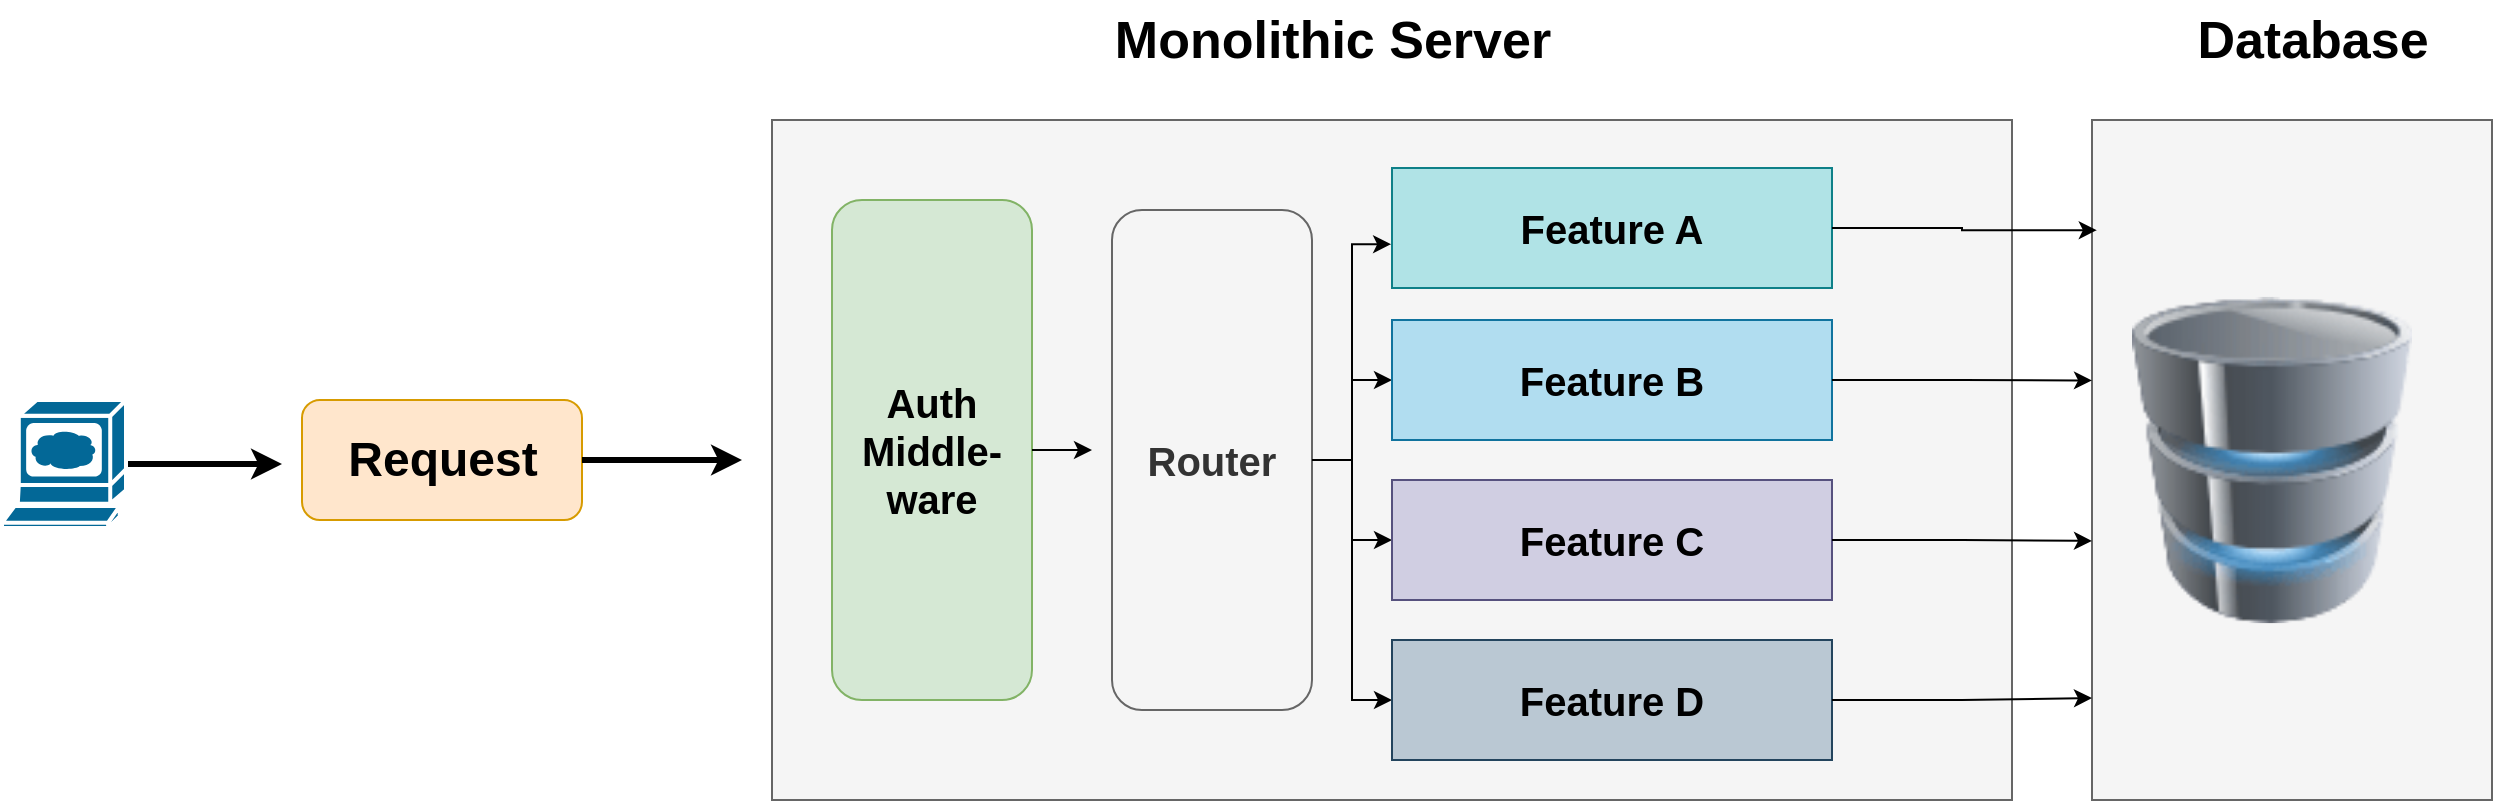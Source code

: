 <mxfile version="22.0.4" type="github" pages="2">
  <diagram name="Monolithic Server" id="KzhcG-U69F4VEtKUvMF4">
    <mxGraphModel dx="1434" dy="758" grid="1" gridSize="10" guides="1" tooltips="1" connect="1" arrows="1" fold="1" page="1" pageScale="1" pageWidth="850" pageHeight="1100" math="0" shadow="0">
      <root>
        <mxCell id="0" />
        <mxCell id="1" parent="0" />
        <mxCell id="KKEeIxjwGElYUXVnGAVL-31" value="" style="group;fillColor=#f5f5f5;strokeColor=#666666;fontColor=#333333;" parent="1" vertex="1" connectable="0">
          <mxGeometry x="1100" y="160" width="200" height="340" as="geometry" />
        </mxCell>
        <mxCell id="KKEeIxjwGElYUXVnGAVL-29" value="" style="rounded=0;whiteSpace=wrap;html=1;fillColor=#f5f5f5;fontColor=#333333;strokeColor=#666666;" parent="KKEeIxjwGElYUXVnGAVL-31" vertex="1">
          <mxGeometry width="200" height="340" as="geometry" />
        </mxCell>
        <mxCell id="KKEeIxjwGElYUXVnGAVL-30" value="" style="image;html=1;image=img/lib/clip_art/computers/Database_128x128.png" parent="KKEeIxjwGElYUXVnGAVL-31" vertex="1">
          <mxGeometry x="20" y="55" width="140" height="230" as="geometry" />
        </mxCell>
        <mxCell id="KKEeIxjwGElYUXVnGAVL-32" value="&lt;font style=&quot;font-size: 26px;&quot;&gt;Monolithic Server&lt;/font&gt;" style="text;strokeColor=none;fillColor=none;html=1;fontSize=24;fontStyle=1;verticalAlign=middle;align=center;" parent="1" vertex="1">
          <mxGeometry x="590" y="100" width="260" height="40" as="geometry" />
        </mxCell>
        <mxCell id="KKEeIxjwGElYUXVnGAVL-33" value="&lt;font style=&quot;font-size: 26px;&quot;&gt;Database&lt;/font&gt;" style="text;strokeColor=none;fillColor=none;html=1;fontSize=24;fontStyle=1;verticalAlign=middle;align=center;" parent="1" vertex="1">
          <mxGeometry x="1145" y="100" width="130" height="40" as="geometry" />
        </mxCell>
        <mxCell id="KKEeIxjwGElYUXVnGAVL-34" value="" style="group;fillColor=#f5f5f5;strokeColor=#666666;fontColor=#333333;" parent="1" vertex="1" connectable="0">
          <mxGeometry x="440" y="160" width="620" height="340" as="geometry" />
        </mxCell>
        <mxCell id="KKEeIxjwGElYUXVnGAVL-12" value="" style="rounded=0;whiteSpace=wrap;html=1;fillColor=#f5f5f5;fontColor=#333333;strokeColor=#666666;" parent="KKEeIxjwGElYUXVnGAVL-34" vertex="1">
          <mxGeometry width="620" height="340" as="geometry" />
        </mxCell>
        <mxCell id="KKEeIxjwGElYUXVnGAVL-13" value="&lt;font style=&quot;font-size: 20px;&quot;&gt;&lt;b&gt;Auth Middle-ware&lt;/b&gt;&lt;/font&gt;" style="rounded=1;whiteSpace=wrap;html=1;fillColor=#d5e8d4;strokeColor=#82b366;" parent="KKEeIxjwGElYUXVnGAVL-34" vertex="1">
          <mxGeometry x="30" y="40" width="100" height="250" as="geometry" />
        </mxCell>
        <mxCell id="KKEeIxjwGElYUXVnGAVL-42" style="edgeStyle=orthogonalEdgeStyle;rounded=0;orthogonalLoop=1;jettySize=auto;html=1;entryX=0;entryY=0.5;entryDx=0;entryDy=0;" parent="KKEeIxjwGElYUXVnGAVL-34" source="KKEeIxjwGElYUXVnGAVL-16" target="KKEeIxjwGElYUXVnGAVL-19" edge="1">
          <mxGeometry relative="1" as="geometry" />
        </mxCell>
        <mxCell id="KKEeIxjwGElYUXVnGAVL-44" style="edgeStyle=orthogonalEdgeStyle;rounded=0;orthogonalLoop=1;jettySize=auto;html=1;entryX=0;entryY=0.5;entryDx=0;entryDy=0;" parent="KKEeIxjwGElYUXVnGAVL-34" source="KKEeIxjwGElYUXVnGAVL-16" target="KKEeIxjwGElYUXVnGAVL-21" edge="1">
          <mxGeometry relative="1" as="geometry" />
        </mxCell>
        <mxCell id="KKEeIxjwGElYUXVnGAVL-45" style="edgeStyle=orthogonalEdgeStyle;rounded=0;orthogonalLoop=1;jettySize=auto;html=1;entryX=0;entryY=0.5;entryDx=0;entryDy=0;" parent="KKEeIxjwGElYUXVnGAVL-34" source="KKEeIxjwGElYUXVnGAVL-16" target="KKEeIxjwGElYUXVnGAVL-23" edge="1">
          <mxGeometry relative="1" as="geometry" />
        </mxCell>
        <mxCell id="KKEeIxjwGElYUXVnGAVL-16" value="&lt;b style=&quot;border-color: var(--border-color); font-size: 20px;&quot;&gt;Router&lt;/b&gt;" style="rounded=1;whiteSpace=wrap;html=1;fillColor=#f5f5f5;fontColor=#333333;strokeColor=#666666;" parent="KKEeIxjwGElYUXVnGAVL-34" vertex="1">
          <mxGeometry x="170" y="45" width="100" height="250" as="geometry" />
        </mxCell>
        <mxCell id="KKEeIxjwGElYUXVnGAVL-18" value="&lt;span style=&quot;font-size: 20px;&quot;&gt;&lt;b&gt;Feature A&lt;/b&gt;&lt;/span&gt;" style="rounded=0;whiteSpace=wrap;html=1;fillColor=#b0e3e6;strokeColor=#0e8088;" parent="KKEeIxjwGElYUXVnGAVL-34" vertex="1">
          <mxGeometry x="310" y="24" width="220" height="60" as="geometry" />
        </mxCell>
        <mxCell id="KKEeIxjwGElYUXVnGAVL-19" value="&lt;b style=&quot;border-color: var(--border-color); font-size: 20px;&quot;&gt;Feature B&lt;/b&gt;" style="rounded=0;whiteSpace=wrap;html=1;fillColor=#b1ddf0;strokeColor=#10739e;" parent="KKEeIxjwGElYUXVnGAVL-34" vertex="1">
          <mxGeometry x="310" y="100" width="220" height="60" as="geometry" />
        </mxCell>
        <mxCell id="KKEeIxjwGElYUXVnGAVL-21" value="&lt;b style=&quot;border-color: var(--border-color); font-size: 20px;&quot;&gt;Feature C&lt;/b&gt;" style="rounded=0;whiteSpace=wrap;html=1;fillColor=#d0cee2;strokeColor=#56517e;" parent="KKEeIxjwGElYUXVnGAVL-34" vertex="1">
          <mxGeometry x="310" y="180" width="220" height="60" as="geometry" />
        </mxCell>
        <mxCell id="KKEeIxjwGElYUXVnGAVL-23" value="&lt;span style=&quot;font-size: 20px;&quot;&gt;&lt;b&gt;Feature D&lt;/b&gt;&lt;/span&gt;" style="rounded=0;whiteSpace=wrap;html=1;fillColor=#bac8d3;strokeColor=#23445d;" parent="KKEeIxjwGElYUXVnGAVL-34" vertex="1">
          <mxGeometry x="310" y="260" width="220" height="60" as="geometry" />
        </mxCell>
        <mxCell id="KKEeIxjwGElYUXVnGAVL-41" style="edgeStyle=orthogonalEdgeStyle;rounded=0;orthogonalLoop=1;jettySize=auto;html=1;exitX=1;exitY=0.5;exitDx=0;exitDy=0;entryX=0.258;entryY=0.484;entryDx=0;entryDy=0;entryPerimeter=0;" parent="KKEeIxjwGElYUXVnGAVL-34" source="KKEeIxjwGElYUXVnGAVL-13" target="KKEeIxjwGElYUXVnGAVL-12" edge="1">
          <mxGeometry relative="1" as="geometry" />
        </mxCell>
        <mxCell id="KKEeIxjwGElYUXVnGAVL-43" style="edgeStyle=orthogonalEdgeStyle;rounded=0;orthogonalLoop=1;jettySize=auto;html=1;entryX=-0.002;entryY=0.635;entryDx=0;entryDy=0;entryPerimeter=0;" parent="KKEeIxjwGElYUXVnGAVL-34" source="KKEeIxjwGElYUXVnGAVL-16" target="KKEeIxjwGElYUXVnGAVL-18" edge="1">
          <mxGeometry relative="1" as="geometry" />
        </mxCell>
        <mxCell id="KKEeIxjwGElYUXVnGAVL-46" value="" style="group" parent="1" vertex="1" connectable="0">
          <mxGeometry x="55" y="300" width="370" height="64" as="geometry" />
        </mxCell>
        <mxCell id="KKEeIxjwGElYUXVnGAVL-38" style="edgeStyle=orthogonalEdgeStyle;rounded=0;orthogonalLoop=1;jettySize=auto;html=1;exitX=1;exitY=0.5;exitDx=0;exitDy=0;exitPerimeter=0;strokeWidth=3;" parent="KKEeIxjwGElYUXVnGAVL-46" source="KKEeIxjwGElYUXVnGAVL-10" edge="1">
          <mxGeometry relative="1" as="geometry">
            <mxPoint x="140" y="32" as="targetPoint" />
            <Array as="points">
              <mxPoint x="120" y="32" />
              <mxPoint x="120" y="32" />
            </Array>
          </mxGeometry>
        </mxCell>
        <mxCell id="KKEeIxjwGElYUXVnGAVL-10" value="" style="shape=mxgraph.cisco.computers_and_peripherals.web_browser;html=1;pointerEvents=1;dashed=0;fillColor=#036897;strokeColor=#ffffff;strokeWidth=2;verticalLabelPosition=bottom;verticalAlign=top;align=center;outlineConnect=0;" parent="KKEeIxjwGElYUXVnGAVL-46" vertex="1">
          <mxGeometry width="62" height="64" as="geometry" />
        </mxCell>
        <mxCell id="KKEeIxjwGElYUXVnGAVL-11" value="" style="rounded=1;whiteSpace=wrap;html=1;fillColor=#ffe6cc;strokeColor=#d79b00;" parent="KKEeIxjwGElYUXVnGAVL-46" vertex="1">
          <mxGeometry x="150" width="140" height="60" as="geometry" />
        </mxCell>
        <mxCell id="KKEeIxjwGElYUXVnGAVL-36" value="Request" style="text;strokeColor=none;fillColor=none;html=1;fontSize=24;fontStyle=1;verticalAlign=middle;align=center;" parent="KKEeIxjwGElYUXVnGAVL-46" vertex="1">
          <mxGeometry x="170" y="10" width="100" height="40" as="geometry" />
        </mxCell>
        <mxCell id="KKEeIxjwGElYUXVnGAVL-40" style="edgeStyle=orthogonalEdgeStyle;rounded=0;orthogonalLoop=1;jettySize=auto;html=1;exitX=1;exitY=0.5;exitDx=0;exitDy=0;strokeWidth=3;" parent="KKEeIxjwGElYUXVnGAVL-46" source="KKEeIxjwGElYUXVnGAVL-11" edge="1">
          <mxGeometry relative="1" as="geometry">
            <mxPoint x="370" y="30" as="targetPoint" />
          </mxGeometry>
        </mxCell>
        <mxCell id="KKEeIxjwGElYUXVnGAVL-50" style="edgeStyle=orthogonalEdgeStyle;rounded=0;orthogonalLoop=1;jettySize=auto;html=1;exitX=1;exitY=0.5;exitDx=0;exitDy=0;" parent="1" source="KKEeIxjwGElYUXVnGAVL-23" edge="1">
          <mxGeometry relative="1" as="geometry">
            <mxPoint x="1100" y="449" as="targetPoint" />
          </mxGeometry>
        </mxCell>
        <mxCell id="KKEeIxjwGElYUXVnGAVL-49" style="edgeStyle=orthogonalEdgeStyle;rounded=0;orthogonalLoop=1;jettySize=auto;html=1;exitX=1;exitY=0.5;exitDx=0;exitDy=0;entryX=0;entryY=0.619;entryDx=0;entryDy=0;entryPerimeter=0;" parent="1" source="KKEeIxjwGElYUXVnGAVL-21" target="KKEeIxjwGElYUXVnGAVL-29" edge="1">
          <mxGeometry relative="1" as="geometry">
            <mxPoint x="1080" y="370.353" as="targetPoint" />
          </mxGeometry>
        </mxCell>
        <mxCell id="KKEeIxjwGElYUXVnGAVL-48" style="edgeStyle=orthogonalEdgeStyle;rounded=0;orthogonalLoop=1;jettySize=auto;html=1;exitX=1;exitY=0.5;exitDx=0;exitDy=0;entryX=0;entryY=0.383;entryDx=0;entryDy=0;entryPerimeter=0;" parent="1" source="KKEeIxjwGElYUXVnGAVL-19" target="KKEeIxjwGElYUXVnGAVL-29" edge="1">
          <mxGeometry relative="1" as="geometry">
            <mxPoint x="1090" y="290.353" as="targetPoint" />
          </mxGeometry>
        </mxCell>
        <mxCell id="KKEeIxjwGElYUXVnGAVL-47" style="edgeStyle=orthogonalEdgeStyle;rounded=0;orthogonalLoop=1;jettySize=auto;html=1;exitX=1;exitY=0.5;exitDx=0;exitDy=0;entryX=0.012;entryY=0.162;entryDx=0;entryDy=0;entryPerimeter=0;" parent="1" source="KKEeIxjwGElYUXVnGAVL-18" target="KKEeIxjwGElYUXVnGAVL-29" edge="1">
          <mxGeometry relative="1" as="geometry">
            <mxPoint x="1090" y="213.882" as="targetPoint" />
          </mxGeometry>
        </mxCell>
      </root>
    </mxGraphModel>
  </diagram>
  <diagram id="hw1D6nuZfKO-PSL3Bk6v" name="Page-2">
    <mxGraphModel dx="1434" dy="758" grid="1" gridSize="10" guides="1" tooltips="1" connect="1" arrows="1" fold="1" page="1" pageScale="1" pageWidth="850" pageHeight="1100" math="0" shadow="0">
      <root>
        <mxCell id="0" />
        <mxCell id="1" parent="0" />
        <mxCell id="S7vMrF-VoLQEN3Bln9kS-19" value="" style="group" parent="1" vertex="1" connectable="0">
          <mxGeometry x="55" y="330" width="370" height="64" as="geometry" />
        </mxCell>
        <mxCell id="S7vMrF-VoLQEN3Bln9kS-20" style="edgeStyle=orthogonalEdgeStyle;rounded=0;orthogonalLoop=1;jettySize=auto;html=1;exitX=1;exitY=0.5;exitDx=0;exitDy=0;exitPerimeter=0;strokeWidth=3;" parent="S7vMrF-VoLQEN3Bln9kS-19" source="S7vMrF-VoLQEN3Bln9kS-21" edge="1">
          <mxGeometry relative="1" as="geometry">
            <mxPoint x="140" y="32" as="targetPoint" />
            <Array as="points">
              <mxPoint x="85" y="32" />
              <mxPoint x="85" y="32" />
            </Array>
          </mxGeometry>
        </mxCell>
        <mxCell id="S7vMrF-VoLQEN3Bln9kS-21" value="" style="shape=mxgraph.cisco.computers_and_peripherals.web_browser;html=1;pointerEvents=1;dashed=0;fillColor=#036897;strokeColor=#ffffff;strokeWidth=2;verticalLabelPosition=bottom;verticalAlign=top;align=center;outlineConnect=0;" parent="S7vMrF-VoLQEN3Bln9kS-19" vertex="1">
          <mxGeometry width="62" height="64" as="geometry" />
        </mxCell>
        <mxCell id="S7vMrF-VoLQEN3Bln9kS-22" value="" style="rounded=1;whiteSpace=wrap;html=1;fillColor=#ffe6cc;strokeColor=#d79b00;" parent="S7vMrF-VoLQEN3Bln9kS-19" vertex="1">
          <mxGeometry x="150" width="140" height="60" as="geometry" />
        </mxCell>
        <mxCell id="S7vMrF-VoLQEN3Bln9kS-23" value="Request" style="text;strokeColor=none;fillColor=none;html=1;fontSize=24;fontStyle=1;verticalAlign=middle;align=center;" parent="S7vMrF-VoLQEN3Bln9kS-19" vertex="1">
          <mxGeometry x="170" y="10" width="100" height="40" as="geometry" />
        </mxCell>
        <mxCell id="S7vMrF-VoLQEN3Bln9kS-24" style="edgeStyle=orthogonalEdgeStyle;rounded=0;orthogonalLoop=1;jettySize=auto;html=1;exitX=1;exitY=0.5;exitDx=0;exitDy=0;strokeWidth=3;" parent="S7vMrF-VoLQEN3Bln9kS-19" source="S7vMrF-VoLQEN3Bln9kS-22" edge="1">
          <mxGeometry relative="1" as="geometry">
            <mxPoint x="370" y="30" as="targetPoint" />
          </mxGeometry>
        </mxCell>
        <mxCell id="anjCws1QJ2YXInqONtnM-1" value="Service A" style="swimlane;startSize=40;fontSize=24;fillColor=#d5e8d4;strokeColor=#82b366;swimlaneFillColor=none;" vertex="1" parent="1">
          <mxGeometry x="520" y="40" width="630" height="140" as="geometry" />
        </mxCell>
        <mxCell id="anjCws1QJ2YXInqONtnM-10" style="edgeStyle=orthogonalEdgeStyle;rounded=0;orthogonalLoop=1;jettySize=auto;html=1;exitX=1;exitY=0.5;exitDx=0;exitDy=0;" edge="1" parent="anjCws1QJ2YXInqONtnM-1" source="anjCws1QJ2YXInqONtnM-2">
          <mxGeometry relative="1" as="geometry">
            <mxPoint x="220" y="90" as="targetPoint" />
          </mxGeometry>
        </mxCell>
        <mxCell id="anjCws1QJ2YXInqONtnM-2" value="&lt;font style=&quot;font-size: 24px;&quot;&gt;Auth Middleware&lt;/font&gt;" style="rounded=0;whiteSpace=wrap;html=1;fillColor=#f5f5f5;fontColor=#333333;strokeColor=#666666;" vertex="1" parent="anjCws1QJ2YXInqONtnM-1">
          <mxGeometry x="40" y="60" width="150" height="60" as="geometry" />
        </mxCell>
        <mxCell id="anjCws1QJ2YXInqONtnM-11" style="edgeStyle=orthogonalEdgeStyle;rounded=0;orthogonalLoop=1;jettySize=auto;html=1;exitX=1;exitY=0.5;exitDx=0;exitDy=0;" edge="1" parent="anjCws1QJ2YXInqONtnM-1" source="anjCws1QJ2YXInqONtnM-3">
          <mxGeometry relative="1" as="geometry">
            <mxPoint x="400" y="90" as="targetPoint" />
          </mxGeometry>
        </mxCell>
        <mxCell id="anjCws1QJ2YXInqONtnM-3" value="&lt;font style=&quot;font-size: 24px;&quot;&gt;Router&lt;/font&gt;" style="rounded=0;whiteSpace=wrap;html=1;fillColor=#f5f5f5;fontColor=#333333;strokeColor=#666666;" vertex="1" parent="anjCws1QJ2YXInqONtnM-1">
          <mxGeometry x="230" y="60" width="150" height="60" as="geometry" />
        </mxCell>
        <mxCell id="anjCws1QJ2YXInqONtnM-12" style="edgeStyle=orthogonalEdgeStyle;rounded=0;orthogonalLoop=1;jettySize=auto;html=1;exitX=1;exitY=0.5;exitDx=0;exitDy=0;" edge="1" parent="anjCws1QJ2YXInqONtnM-1" source="anjCws1QJ2YXInqONtnM-4">
          <mxGeometry relative="1" as="geometry">
            <mxPoint x="680" y="90" as="targetPoint" />
          </mxGeometry>
        </mxCell>
        <mxCell id="anjCws1QJ2YXInqONtnM-4" value="&lt;font style=&quot;font-size: 24px;&quot;&gt;Feature A&lt;/font&gt;" style="rounded=0;whiteSpace=wrap;html=1;fillColor=#f8cecc;strokeColor=#b85450;" vertex="1" parent="anjCws1QJ2YXInqONtnM-1">
          <mxGeometry x="410" y="60" width="200" height="60" as="geometry" />
        </mxCell>
        <mxCell id="anjCws1QJ2YXInqONtnM-5" value="DB for A" style="swimlane;startSize=40;fontSize=24;" vertex="1" parent="1">
          <mxGeometry x="1200" y="40" width="180" height="140" as="geometry" />
        </mxCell>
        <mxCell id="anjCws1QJ2YXInqONtnM-9" value="" style="image;html=1;image=img/lib/clip_art/computers/Database_128x128.png" vertex="1" parent="anjCws1QJ2YXInqONtnM-5">
          <mxGeometry x="50" y="50" width="80" height="80" as="geometry" />
        </mxCell>
        <mxCell id="anjCws1QJ2YXInqONtnM-31" value="Service B" style="swimlane;startSize=40;fontSize=24;fillColor=#d5e8d4;strokeColor=#82b366;swimlaneFillColor=none;" vertex="1" parent="1">
          <mxGeometry x="520" y="200" width="630" height="140" as="geometry" />
        </mxCell>
        <mxCell id="anjCws1QJ2YXInqONtnM-32" style="edgeStyle=orthogonalEdgeStyle;rounded=0;orthogonalLoop=1;jettySize=auto;html=1;exitX=1;exitY=0.5;exitDx=0;exitDy=0;" edge="1" parent="anjCws1QJ2YXInqONtnM-31" source="anjCws1QJ2YXInqONtnM-33">
          <mxGeometry relative="1" as="geometry">
            <mxPoint x="220" y="90" as="targetPoint" />
          </mxGeometry>
        </mxCell>
        <mxCell id="anjCws1QJ2YXInqONtnM-33" value="&lt;font style=&quot;font-size: 24px;&quot;&gt;Auth Middleware&lt;/font&gt;" style="rounded=0;whiteSpace=wrap;html=1;fillColor=#f5f5f5;fontColor=#333333;strokeColor=#666666;" vertex="1" parent="anjCws1QJ2YXInqONtnM-31">
          <mxGeometry x="40" y="60" width="150" height="60" as="geometry" />
        </mxCell>
        <mxCell id="anjCws1QJ2YXInqONtnM-34" style="edgeStyle=orthogonalEdgeStyle;rounded=0;orthogonalLoop=1;jettySize=auto;html=1;exitX=1;exitY=0.5;exitDx=0;exitDy=0;" edge="1" parent="anjCws1QJ2YXInqONtnM-31" source="anjCws1QJ2YXInqONtnM-35">
          <mxGeometry relative="1" as="geometry">
            <mxPoint x="400" y="90" as="targetPoint" />
          </mxGeometry>
        </mxCell>
        <mxCell id="anjCws1QJ2YXInqONtnM-35" value="&lt;font style=&quot;font-size: 24px;&quot;&gt;Router&lt;/font&gt;" style="rounded=0;whiteSpace=wrap;html=1;fillColor=#f5f5f5;fontColor=#333333;strokeColor=#666666;" vertex="1" parent="anjCws1QJ2YXInqONtnM-31">
          <mxGeometry x="230" y="60" width="150" height="60" as="geometry" />
        </mxCell>
        <mxCell id="anjCws1QJ2YXInqONtnM-36" style="edgeStyle=orthogonalEdgeStyle;rounded=0;orthogonalLoop=1;jettySize=auto;html=1;exitX=1;exitY=0.5;exitDx=0;exitDy=0;" edge="1" parent="anjCws1QJ2YXInqONtnM-31" source="anjCws1QJ2YXInqONtnM-37">
          <mxGeometry relative="1" as="geometry">
            <mxPoint x="680" y="90" as="targetPoint" />
          </mxGeometry>
        </mxCell>
        <mxCell id="anjCws1QJ2YXInqONtnM-37" value="&lt;font style=&quot;font-size: 24px;&quot;&gt;Feature B&lt;/font&gt;" style="rounded=0;whiteSpace=wrap;html=1;fillColor=#f8cecc;strokeColor=#b85450;" vertex="1" parent="anjCws1QJ2YXInqONtnM-31">
          <mxGeometry x="410" y="60" width="200" height="60" as="geometry" />
        </mxCell>
        <mxCell id="anjCws1QJ2YXInqONtnM-38" value="DB for B" style="swimlane;startSize=40;fontSize=24;" vertex="1" parent="1">
          <mxGeometry x="1200" y="200" width="180" height="140" as="geometry" />
        </mxCell>
        <mxCell id="anjCws1QJ2YXInqONtnM-39" value="" style="image;html=1;image=img/lib/clip_art/computers/Database_128x128.png" vertex="1" parent="anjCws1QJ2YXInqONtnM-38">
          <mxGeometry x="50" y="50" width="80" height="80" as="geometry" />
        </mxCell>
        <mxCell id="anjCws1QJ2YXInqONtnM-40" value="Service C" style="swimlane;startSize=40;fontSize=24;fillColor=#d5e8d4;strokeColor=#82b366;swimlaneFillColor=none;" vertex="1" parent="1">
          <mxGeometry x="520" y="364" width="630" height="140" as="geometry" />
        </mxCell>
        <mxCell id="anjCws1QJ2YXInqONtnM-41" style="edgeStyle=orthogonalEdgeStyle;rounded=0;orthogonalLoop=1;jettySize=auto;html=1;exitX=1;exitY=0.5;exitDx=0;exitDy=0;" edge="1" parent="anjCws1QJ2YXInqONtnM-40" source="anjCws1QJ2YXInqONtnM-42">
          <mxGeometry relative="1" as="geometry">
            <mxPoint x="220" y="90" as="targetPoint" />
          </mxGeometry>
        </mxCell>
        <mxCell id="anjCws1QJ2YXInqONtnM-42" value="&lt;font style=&quot;font-size: 24px;&quot;&gt;Auth Middleware&lt;/font&gt;" style="rounded=0;whiteSpace=wrap;html=1;fillColor=#f5f5f5;fontColor=#333333;strokeColor=#666666;" vertex="1" parent="anjCws1QJ2YXInqONtnM-40">
          <mxGeometry x="40" y="60" width="150" height="60" as="geometry" />
        </mxCell>
        <mxCell id="anjCws1QJ2YXInqONtnM-43" style="edgeStyle=orthogonalEdgeStyle;rounded=0;orthogonalLoop=1;jettySize=auto;html=1;exitX=1;exitY=0.5;exitDx=0;exitDy=0;" edge="1" parent="anjCws1QJ2YXInqONtnM-40" source="anjCws1QJ2YXInqONtnM-44">
          <mxGeometry relative="1" as="geometry">
            <mxPoint x="400" y="90" as="targetPoint" />
          </mxGeometry>
        </mxCell>
        <mxCell id="anjCws1QJ2YXInqONtnM-44" value="&lt;font style=&quot;font-size: 24px;&quot;&gt;Router&lt;/font&gt;" style="rounded=0;whiteSpace=wrap;html=1;fillColor=#f5f5f5;fontColor=#333333;strokeColor=#666666;" vertex="1" parent="anjCws1QJ2YXInqONtnM-40">
          <mxGeometry x="230" y="60" width="150" height="60" as="geometry" />
        </mxCell>
        <mxCell id="anjCws1QJ2YXInqONtnM-45" style="edgeStyle=orthogonalEdgeStyle;rounded=0;orthogonalLoop=1;jettySize=auto;html=1;exitX=1;exitY=0.5;exitDx=0;exitDy=0;" edge="1" parent="anjCws1QJ2YXInqONtnM-40" source="anjCws1QJ2YXInqONtnM-46">
          <mxGeometry relative="1" as="geometry">
            <mxPoint x="680" y="90" as="targetPoint" />
          </mxGeometry>
        </mxCell>
        <mxCell id="anjCws1QJ2YXInqONtnM-46" value="&lt;font style=&quot;font-size: 24px;&quot;&gt;Feature C&lt;/font&gt;" style="rounded=0;whiteSpace=wrap;html=1;fillColor=#f8cecc;strokeColor=#b85450;" vertex="1" parent="anjCws1QJ2YXInqONtnM-40">
          <mxGeometry x="410" y="60" width="200" height="60" as="geometry" />
        </mxCell>
        <mxCell id="anjCws1QJ2YXInqONtnM-47" value="DB for C" style="swimlane;startSize=40;fontSize=24;" vertex="1" parent="1">
          <mxGeometry x="1200" y="364" width="180" height="140" as="geometry" />
        </mxCell>
        <mxCell id="anjCws1QJ2YXInqONtnM-48" value="" style="image;html=1;image=img/lib/clip_art/computers/Database_128x128.png" vertex="1" parent="anjCws1QJ2YXInqONtnM-47">
          <mxGeometry x="50" y="50" width="80" height="80" as="geometry" />
        </mxCell>
        <mxCell id="anjCws1QJ2YXInqONtnM-49" value="Service D" style="swimlane;startSize=40;fontSize=24;fillColor=#d5e8d4;strokeColor=#82b366;swimlaneFillColor=none;" vertex="1" parent="1">
          <mxGeometry x="520" y="530" width="630" height="140" as="geometry" />
        </mxCell>
        <mxCell id="anjCws1QJ2YXInqONtnM-50" style="edgeStyle=orthogonalEdgeStyle;rounded=0;orthogonalLoop=1;jettySize=auto;html=1;exitX=1;exitY=0.5;exitDx=0;exitDy=0;" edge="1" parent="anjCws1QJ2YXInqONtnM-49" source="anjCws1QJ2YXInqONtnM-51">
          <mxGeometry relative="1" as="geometry">
            <mxPoint x="220" y="90" as="targetPoint" />
          </mxGeometry>
        </mxCell>
        <mxCell id="anjCws1QJ2YXInqONtnM-51" value="&lt;font style=&quot;font-size: 24px;&quot;&gt;Auth Middleware&lt;/font&gt;" style="rounded=0;whiteSpace=wrap;html=1;fillColor=#f5f5f5;fontColor=#333333;strokeColor=#666666;" vertex="1" parent="anjCws1QJ2YXInqONtnM-49">
          <mxGeometry x="40" y="60" width="150" height="60" as="geometry" />
        </mxCell>
        <mxCell id="anjCws1QJ2YXInqONtnM-52" style="edgeStyle=orthogonalEdgeStyle;rounded=0;orthogonalLoop=1;jettySize=auto;html=1;exitX=1;exitY=0.5;exitDx=0;exitDy=0;" edge="1" parent="anjCws1QJ2YXInqONtnM-49" source="anjCws1QJ2YXInqONtnM-53">
          <mxGeometry relative="1" as="geometry">
            <mxPoint x="400" y="90" as="targetPoint" />
          </mxGeometry>
        </mxCell>
        <mxCell id="anjCws1QJ2YXInqONtnM-53" value="&lt;font style=&quot;font-size: 24px;&quot;&gt;Router&lt;/font&gt;" style="rounded=0;whiteSpace=wrap;html=1;fillColor=#f5f5f5;fontColor=#333333;strokeColor=#666666;" vertex="1" parent="anjCws1QJ2YXInqONtnM-49">
          <mxGeometry x="230" y="60" width="150" height="60" as="geometry" />
        </mxCell>
        <mxCell id="anjCws1QJ2YXInqONtnM-54" style="edgeStyle=orthogonalEdgeStyle;rounded=0;orthogonalLoop=1;jettySize=auto;html=1;exitX=1;exitY=0.5;exitDx=0;exitDy=0;" edge="1" parent="anjCws1QJ2YXInqONtnM-49" source="anjCws1QJ2YXInqONtnM-55">
          <mxGeometry relative="1" as="geometry">
            <mxPoint x="680" y="90" as="targetPoint" />
          </mxGeometry>
        </mxCell>
        <mxCell id="anjCws1QJ2YXInqONtnM-55" value="&lt;font style=&quot;font-size: 24px;&quot;&gt;Feature D&lt;/font&gt;" style="rounded=0;whiteSpace=wrap;html=1;fillColor=#f8cecc;strokeColor=#b85450;" vertex="1" parent="anjCws1QJ2YXInqONtnM-49">
          <mxGeometry x="410" y="60" width="200" height="60" as="geometry" />
        </mxCell>
        <mxCell id="anjCws1QJ2YXInqONtnM-56" value="DB for D" style="swimlane;startSize=40;fontSize=24;" vertex="1" parent="1">
          <mxGeometry x="1200" y="530" width="180" height="140" as="geometry" />
        </mxCell>
        <mxCell id="anjCws1QJ2YXInqONtnM-57" value="" style="image;html=1;image=img/lib/clip_art/computers/Database_128x128.png" vertex="1" parent="anjCws1QJ2YXInqONtnM-56">
          <mxGeometry x="50" y="50" width="80" height="80" as="geometry" />
        </mxCell>
      </root>
    </mxGraphModel>
  </diagram>
</mxfile>
